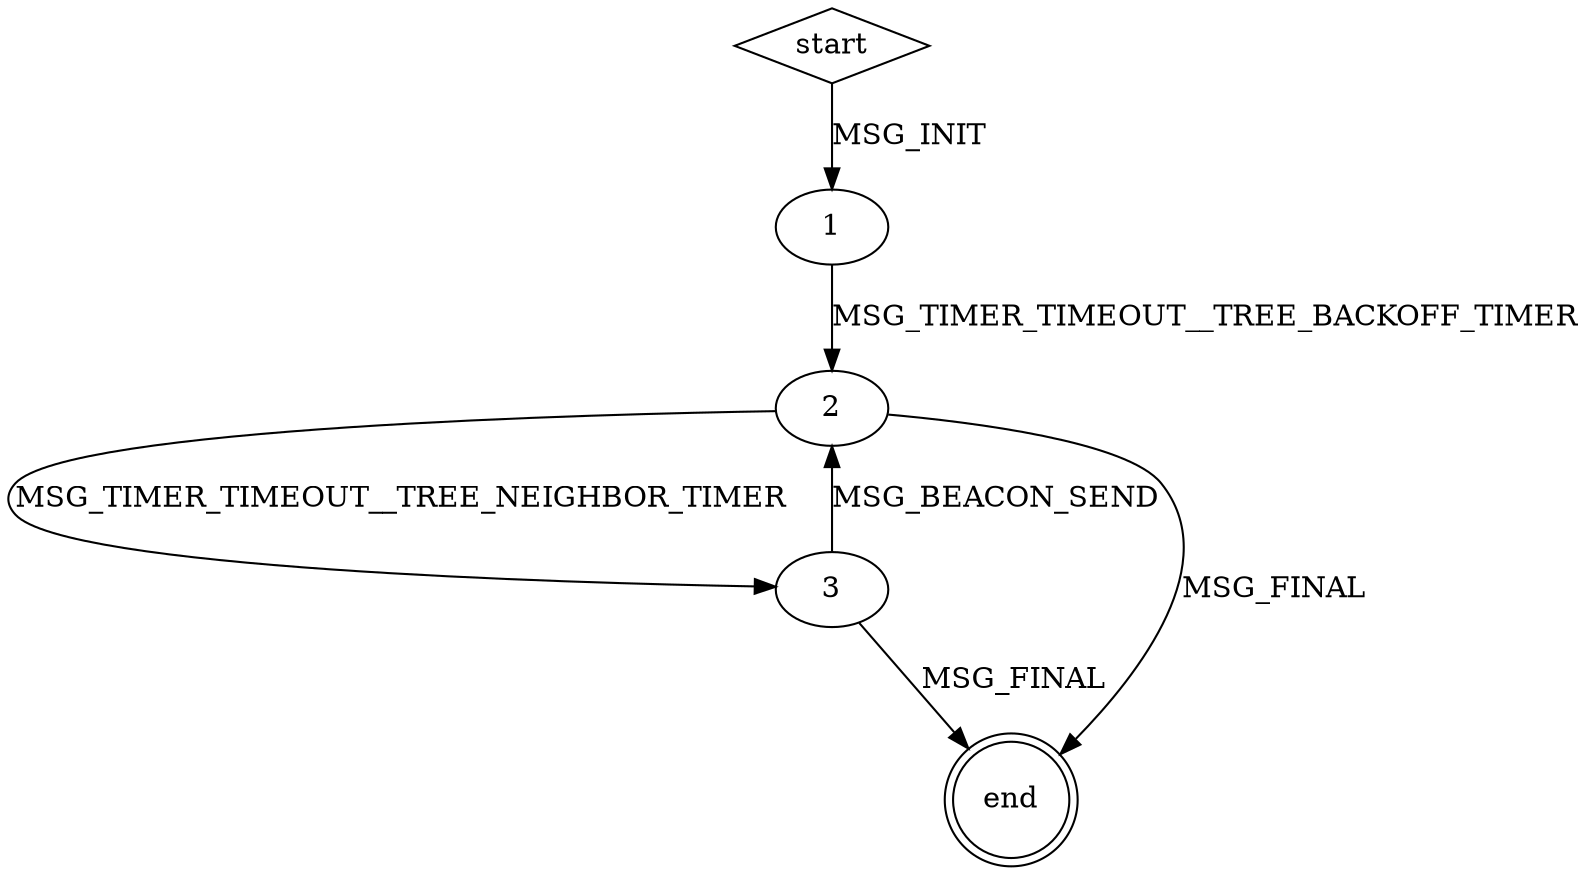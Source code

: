 digraph tree_routing_simple {

    // Start the the module with a backoff timer
    // 123
    start [shape=diamond];
    start -> 1 [label="MSG_INIT"];

    // Backoff timer triggers transition to periodic neighbor computation
    // 172
    1 -> 2 [label="MSG_TIMER_TIMEOUT__TREE_BACKOFF_TIMER"];

    // Compute neighbors and send beacon
    // 189
    2 -> 3 [label="MSG_TIMER_TIMEOUT__TREE_NEIGHBOR_TIMER"];

    // Send a beacon
    // 258
    3 -> 2 [label="MSG_BEACON_SEND"];

    // Shutdown
    // 272
    end [shape=doublecircle];
    2 -> end [label="MSG_FINAL"];
    3 -> end [label="MSG_FINAL"];
    
}


digraph tree_routing {

    // Start the the module with a backoff timer
    // 123
    start [shape=diamond];
    start -> 1 [label="MSG_INIT"];

    // Backoff timer triggers transition to periodic neighbor computation
    // 172
    1 -> 2 [label="MSG_TIMER_TIMEOUT__TREE_BACKOFF_TIMER"];

    // Compute neighbors and send beacon
    // 189
    2 -> 3 [label="MSG_TIMER_TIMEOUT__TREE_NEIGHBOR_TIMER"];

    // Send a beacon
    // 258
    3 -> 2 [label="MSG_BEACON_SEND"];

    // Get data to send from application
    // 208
    1 -> 41 [label="MSG_TR_DATA_PKT", style=dotted];
    41 -> 1 [label="MSG_TR_DATA_PKT__DONE", style=dotted];
    2 -> 42 [label="MSG_TR_DATA_PKT", style=dotted];
    42 -> 2 [label="MSG_TR_DATA_PKT__DONE", style=dotted];
    3 -> 43 [label="MSG_TR_DATA_PKT", style=dotted];
    43 -> 3 [label="MSG_TR_DATA_PKT__DONE", style=dotted];
    
    // Get data to contirue routing from network
    // 242
    1 -> 51 [label="MSG_SEND_PACKET", style=dotted];
    51 -> 1 [label="MSG_SEND_PACKET__DONE", style=dotted];
    2 -> 52 [label="MSG_SEND_PACKET", style=dotted];
    52 -> 2 [label="MSG_SEND_PACKET__DONE", style=dotted];
    3 -> 53 [label="MSG_SEND_PACKET", style=dotted];
    53 -> 3 [label="MSG_SEND_PACKET__DONE", style=dotted];
    
    // Becon from neigboring node
    // 258
    1 -> 61 [label="MSG_BEACON_SEND", style=dotted];
    61 -> 1 [label="MSG_BEACON_SEND__DONE", style=dotted];
    2 -> 62 [label="MSG_BEACON_SEND", style=dotted];
    62 -> 2 [label="MSG_BEACON_SEND__DONE", style=dotted];
    3 -> 63 [label="MSG_BEACON_SEND", style=dotted];
    63 -> 3 [label="MSG_BEACON_SEND__DONE", style=dotted];
    
    // Shutdown
    // 272
    end [shape=doublecircle];
    2 -> end [label="MSG_FINAL"];
    3 -> end [label="MSG_FINAL"];
    
}


